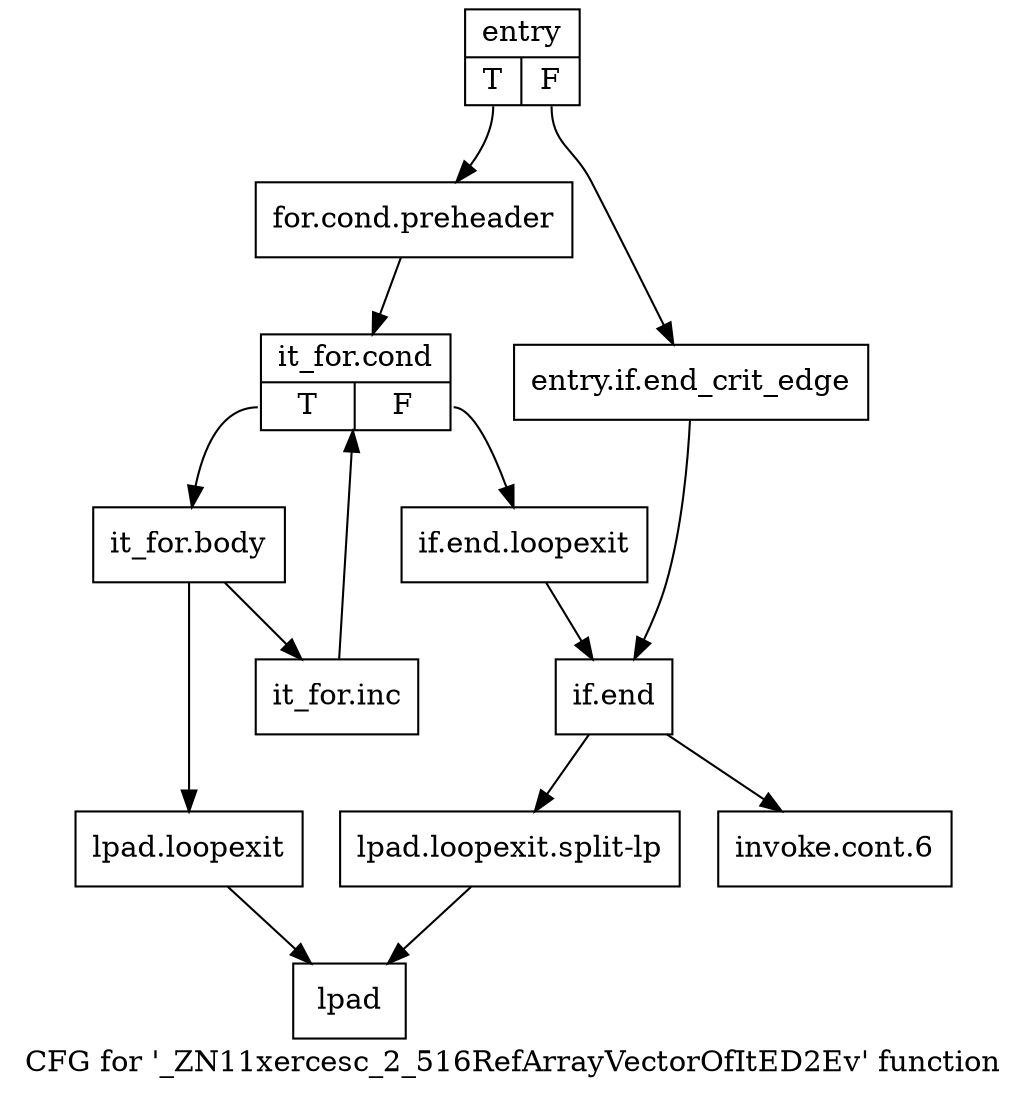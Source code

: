 digraph "CFG for '_ZN11xercesc_2_516RefArrayVectorOfItED2Ev' function" {
	label="CFG for '_ZN11xercesc_2_516RefArrayVectorOfItED2Ev' function";

	Node0x3629350 [shape=record,label="{entry|{<s0>T|<s1>F}}"];
	Node0x3629350:s0 -> Node0x3629850;
	Node0x3629350:s1 -> Node0x3629800;
	Node0x3629800 [shape=record,label="{entry.if.end_crit_edge}"];
	Node0x3629800 -> Node0x3629ad0;
	Node0x3629850 [shape=record,label="{for.cond.preheader}"];
	Node0x3629850 -> Node0x36298a0;
	Node0x36298a0 [shape=record,label="{it_for.cond|{<s0>T|<s1>F}}"];
	Node0x36298a0:s0 -> Node0x36298f0;
	Node0x36298a0:s1 -> Node0x3629a80;
	Node0x36298f0 [shape=record,label="{it_for.body}"];
	Node0x36298f0 -> Node0x3629940;
	Node0x36298f0 -> Node0x3629990;
	Node0x3629940 [shape=record,label="{it_for.inc}"];
	Node0x3629940 -> Node0x36298a0;
	Node0x3629990 [shape=record,label="{lpad.loopexit}"];
	Node0x3629990 -> Node0x3629a30;
	Node0x36299e0 [shape=record,label="{lpad.loopexit.split-lp}"];
	Node0x36299e0 -> Node0x3629a30;
	Node0x3629a30 [shape=record,label="{lpad}"];
	Node0x3629a80 [shape=record,label="{if.end.loopexit}"];
	Node0x3629a80 -> Node0x3629ad0;
	Node0x3629ad0 [shape=record,label="{if.end}"];
	Node0x3629ad0 -> Node0x3629b20;
	Node0x3629ad0 -> Node0x36299e0;
	Node0x3629b20 [shape=record,label="{invoke.cont.6}"];
}
